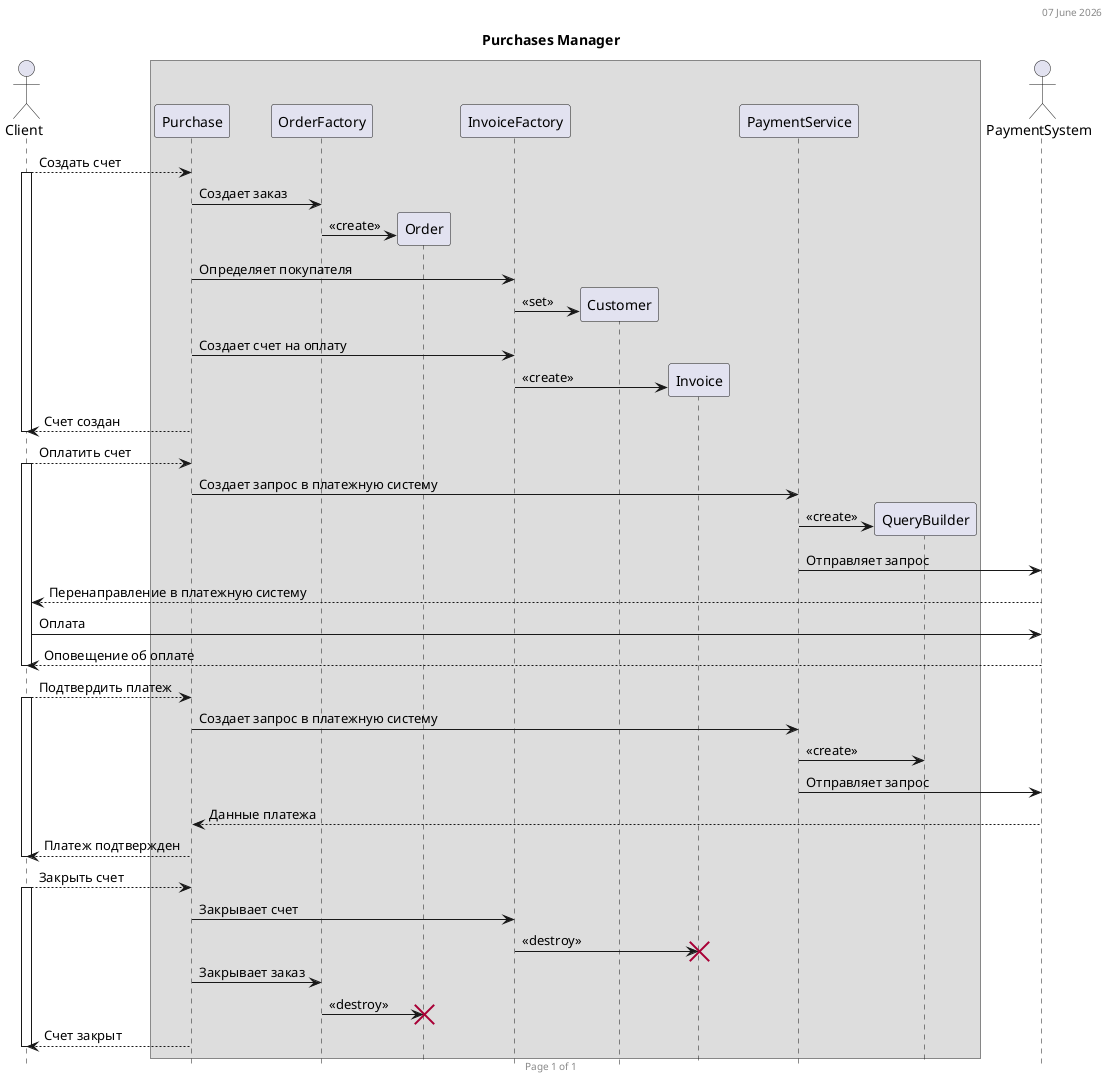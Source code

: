 @startuml
'https://plantuml.com/sequence-diagram

header %date("dd MMMM YYYY")
footer Page %page% of %lastpage%
hide footbox

title Purchases Manager

actor Client
box
participant Purchase
participant OrderFactory
participant Order
participant InvoiceFactory
participant Customer
participant Invoice
participant PaymentService
participant QueryBuilder
end box
actor PaymentSystem

Client --> Purchase: Создать счет
activate Client
Purchase -> OrderFactory: Создает заказ
create Order
OrderFactory -> Order: <<create>>
Purchase -> InvoiceFactory: Определяет покупателя
create Customer
InvoiceFactory -> Customer: <<set>>
Purchase -> InvoiceFactory: Создает счет на оплату
create Invoice
InvoiceFactory -> Invoice: <<create>>
Client <-- Purchase: Счет создан
deactivate Client

Client --> Purchase: Оплатить счет
activate Client
Purchase -> PaymentService: Создает запрос в платежную систему
create QueryBuilder
PaymentService -> QueryBuilder: <<create>>
PaymentService -> PaymentSystem: Отправляет запрос
PaymentSystem --> Client: Перенаправление в платежную систему
Client -> PaymentSystem: Оплата
Client <-- PaymentSystem: Оповещение об оплате
deactivate Client

'newpage

Client --> Purchase: Подтвердить платеж
activate Client
Purchase -> PaymentService: Создает запрос в платежную систему
PaymentService -> QueryBuilder: <<create>>
PaymentService -> PaymentSystem: Отправляет запрос
Purchase <-- PaymentSystem: Данные платежа
Purchase --> Client: Платеж подтвержден
deactivate Client

Client --> Purchase: Закрыть счет
activate Client
Purchase -> InvoiceFactory: Закрывает счет
InvoiceFactory -> Invoice: <<destroy>>
destroy Invoice
Purchase -> OrderFactory: Закрывает заказ
OrderFactory -> Order: <<destroy>>
destroy Order
Client <-- Purchase: Счет закрыт
deactivate Client
@enduml